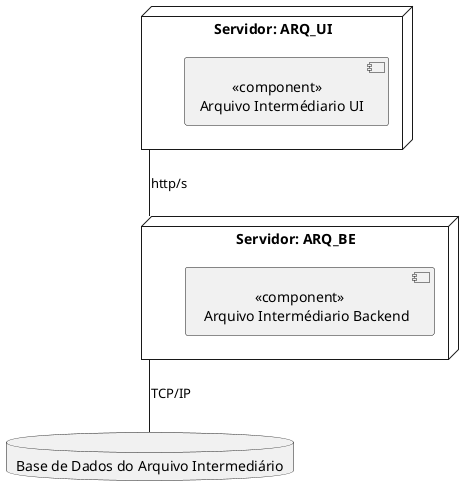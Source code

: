 @startuml

node "Servidor: ARQ_UI" as FE{
   component "         <<component>>\nArquivo Intermédiario UI" as UI
  
}

node "Servidor: ARQ_BE" as BE {
  component "               <<component>>\n Arquivo Intermédiario Backend" as Backend
}

database "Base de Dados do Arquivo Intermediário" as BD {

}


FE--BE : http/s
BE--BD : TCP/IP

@enduml
